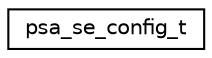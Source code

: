 digraph "Graphical Class Hierarchy"
{
 // LATEX_PDF_SIZE
  edge [fontname="Helvetica",fontsize="10",labelfontname="Helvetica",labelfontsize="10"];
  node [fontname="Helvetica",fontsize="10",shape=record];
  rankdir="LR";
  Node0 [label="psa_se_config_t",height=0.2,width=0.4,color="black", fillcolor="white", style="filled",URL="$unionpsa__se__config__t.html",tooltip="Structure containing device specific configuration data."];
}
